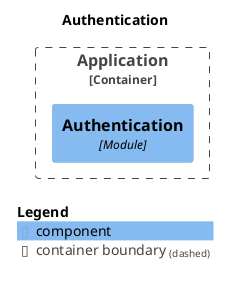 @startuml
set separator none
title Authentication

top to bottom direction

!include <C4/C4>
!include <C4/C4_Context>
!include <C4/C4_Component>

Container_Boundary("Application.Application_boundary", "Application", $tags="") {
  Component(Application.Application.Authentication, "Authentication", $techn="Module", $descr="", $tags="", $link="")
}


SHOW_LEGEND(true)
@enduml